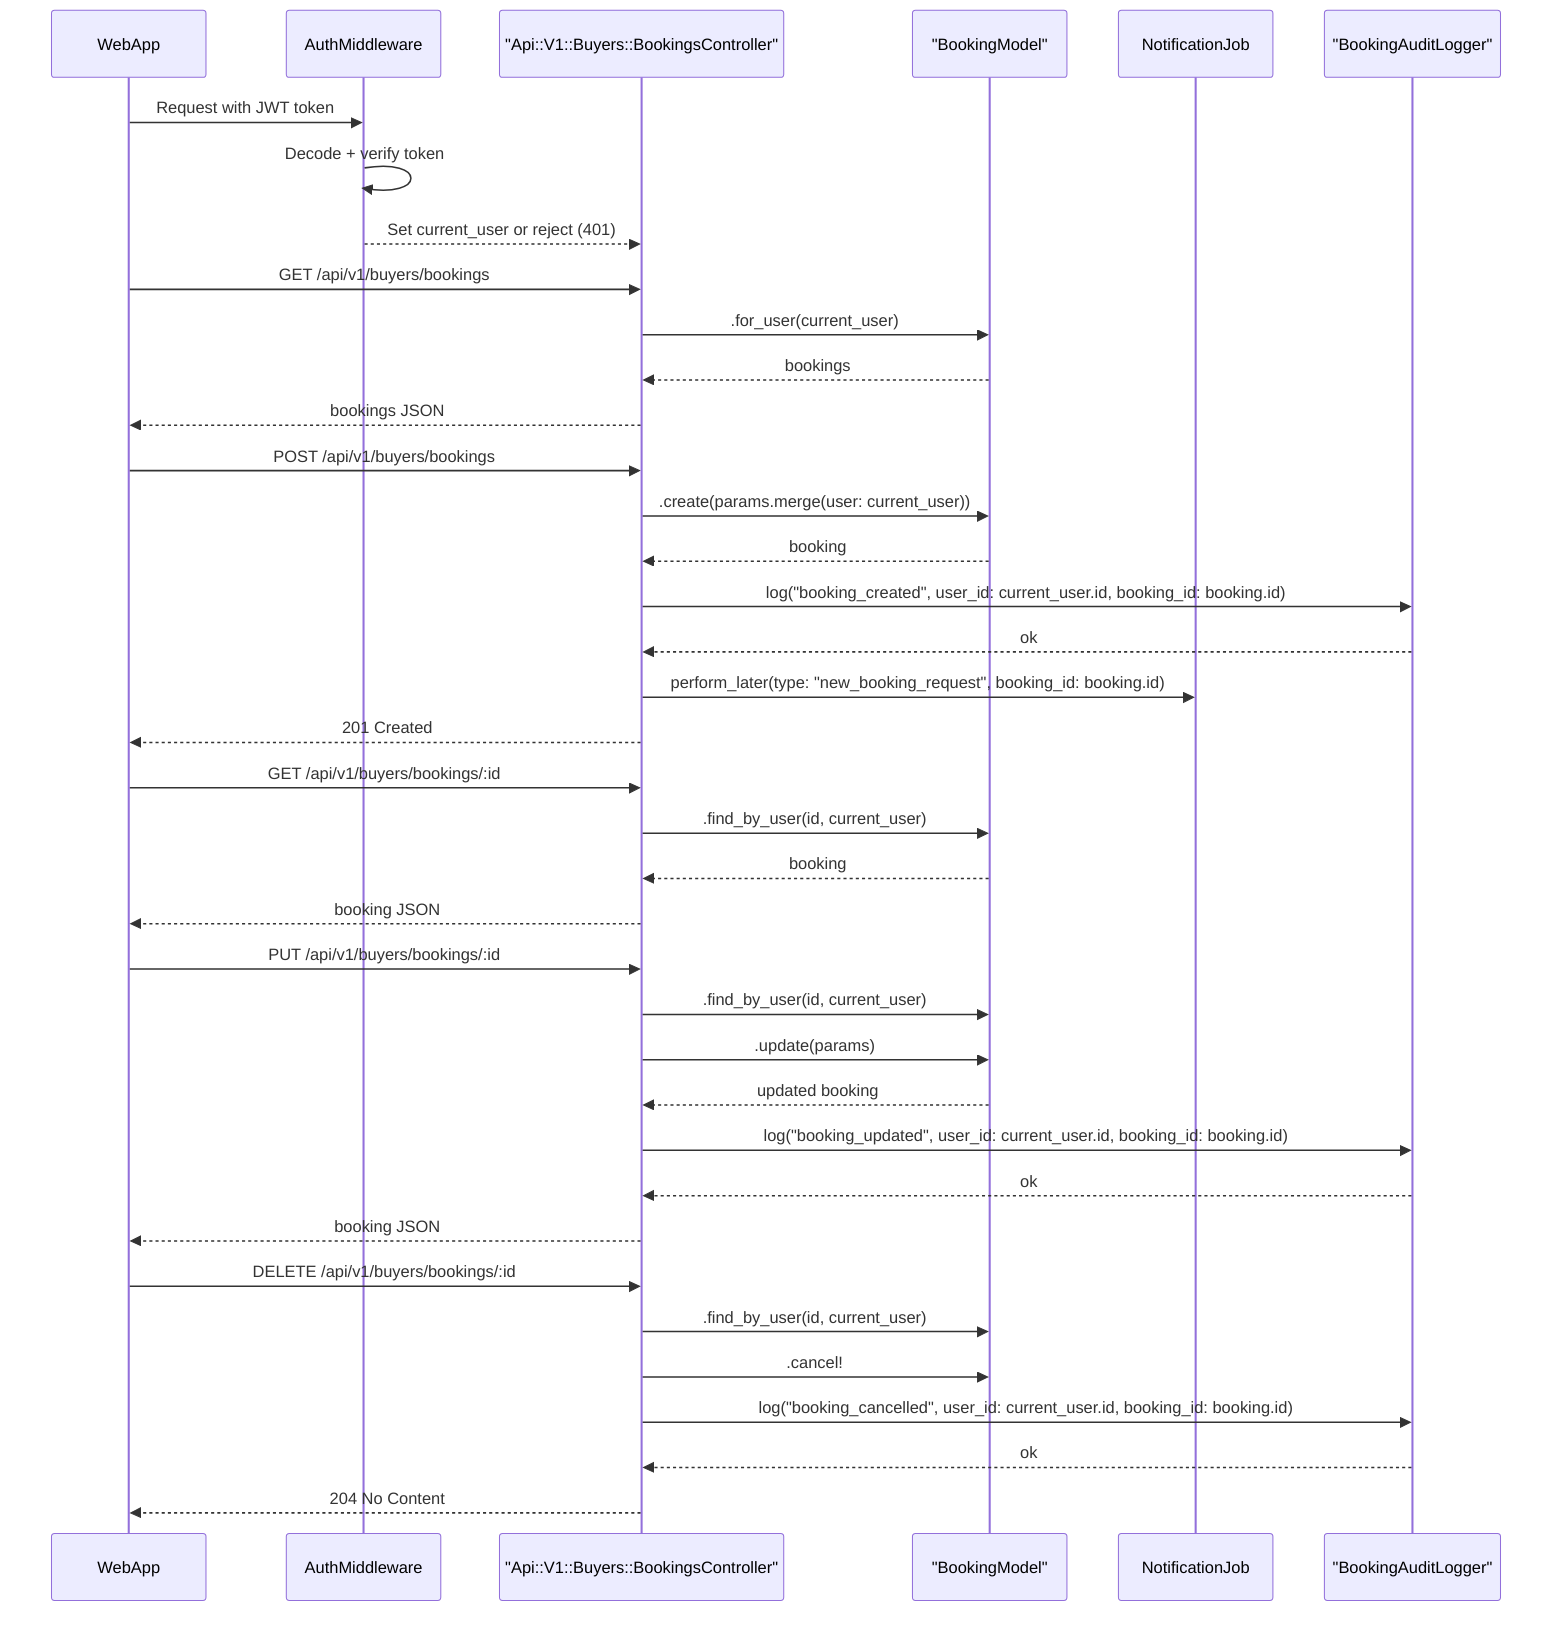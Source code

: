 sequenceDiagram
    participant WebApp
    participant Auth as AuthMiddleware
    participant BBAPI as "Api::V1::Buyers::BookingsController"
    participant BM as "BookingModel"
    participant NotificationJob
    participant Logger as "BookingAuditLogger"

    %% All requests pass through auth first
    WebApp->>Auth: Request with JWT token
    Auth->>Auth: Decode + verify token
    Auth-->>BBAPI: Set current_user or reject (401)

    %% Buyer: List bookings
    WebApp->>BBAPI: GET /api/v1/buyers/bookings
    BBAPI->>BM: .for_user(current_user)
    BM-->>BBAPI: bookings
    BBAPI-->>WebApp: bookings JSON

    %% Buyer: Create booking
    WebApp->>BBAPI: POST /api/v1/buyers/bookings
    BBAPI->>BM: .create(params.merge(user: current_user))
    BM-->>BBAPI: booking
    BBAPI->>Logger: log("booking_created", user_id: current_user.id, booking_id: booking.id)
    Logger-->>BBAPI: ok
    BBAPI->>NotificationJob: perform_later(type: "new_booking_request", booking_id: booking.id)
    BBAPI-->>WebApp: 201 Created

    %% Buyer: Get booking details
    WebApp->>BBAPI: GET /api/v1/buyers/bookings/:id
    BBAPI->>BM: .find_by_user(id, current_user)
    BM-->>BBAPI: booking
    BBAPI-->>WebApp: booking JSON

    %% Buyer: Update booking
    WebApp->>BBAPI: PUT /api/v1/buyers/bookings/:id
    BBAPI->>BM: .find_by_user(id, current_user)
    BBAPI->>BM: .update(params)
    BM-->>BBAPI: updated booking
    BBAPI->>Logger: log("booking_updated", user_id: current_user.id, booking_id: booking.id)
    Logger-->>BBAPI: ok
    BBAPI-->>WebApp: booking JSON

    %% Buyer: Cancel booking
    WebApp->>BBAPI: DELETE /api/v1/buyers/bookings/:id
    BBAPI->>BM: .find_by_user(id, current_user)
    BBAPI->>BM: .cancel!
    BBAPI->>Logger: log("booking_cancelled", user_id: current_user.id, booking_id: booking.id)
    Logger-->>BBAPI: ok
    BBAPI-->>WebApp: 204 No Content